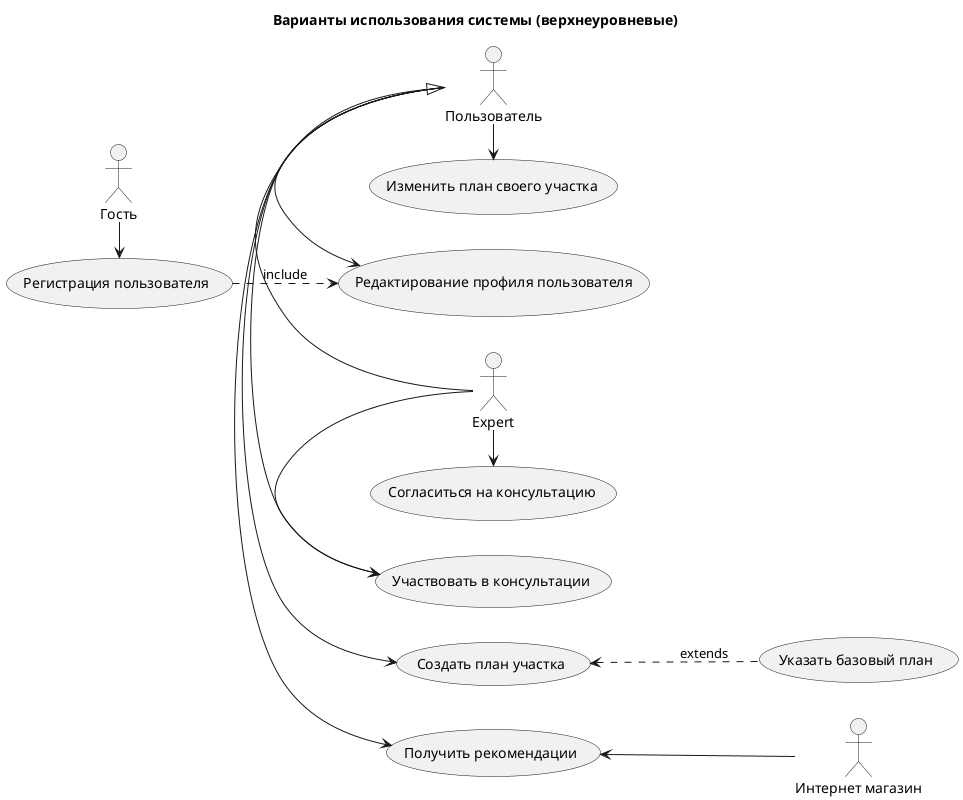 @startuml Use cases

title Варианты использования системы (верхнеуровневые)

left to right direction

actor "Гость" as Guest

usecase "Регистрация пользователя" as Registration
usecase "Редактирование профиля пользователя" as EditProfile

Guest -> Registration
Registration ..> EditProfile : include

actor "Пользователь" as User
actor "Expert" as Expert

Expert -left-|> User
User -> EditProfile

usecase "Создать план участка" as CreatePlan
User -> CreatePlan
(Указать базовый план) .up.> CreatePlan : extends

User -> (Изменить план своего участка)
User -> (Участвовать в консультации)
Expert -> (Участвовать в консультации)
Expert -> (Согласиться на консультацию)

actor "Интернет магазин" as InternetStore
User -> (Получить рекомендации)
InternetStore -up-> (Получить рекомендации)

@enduml
